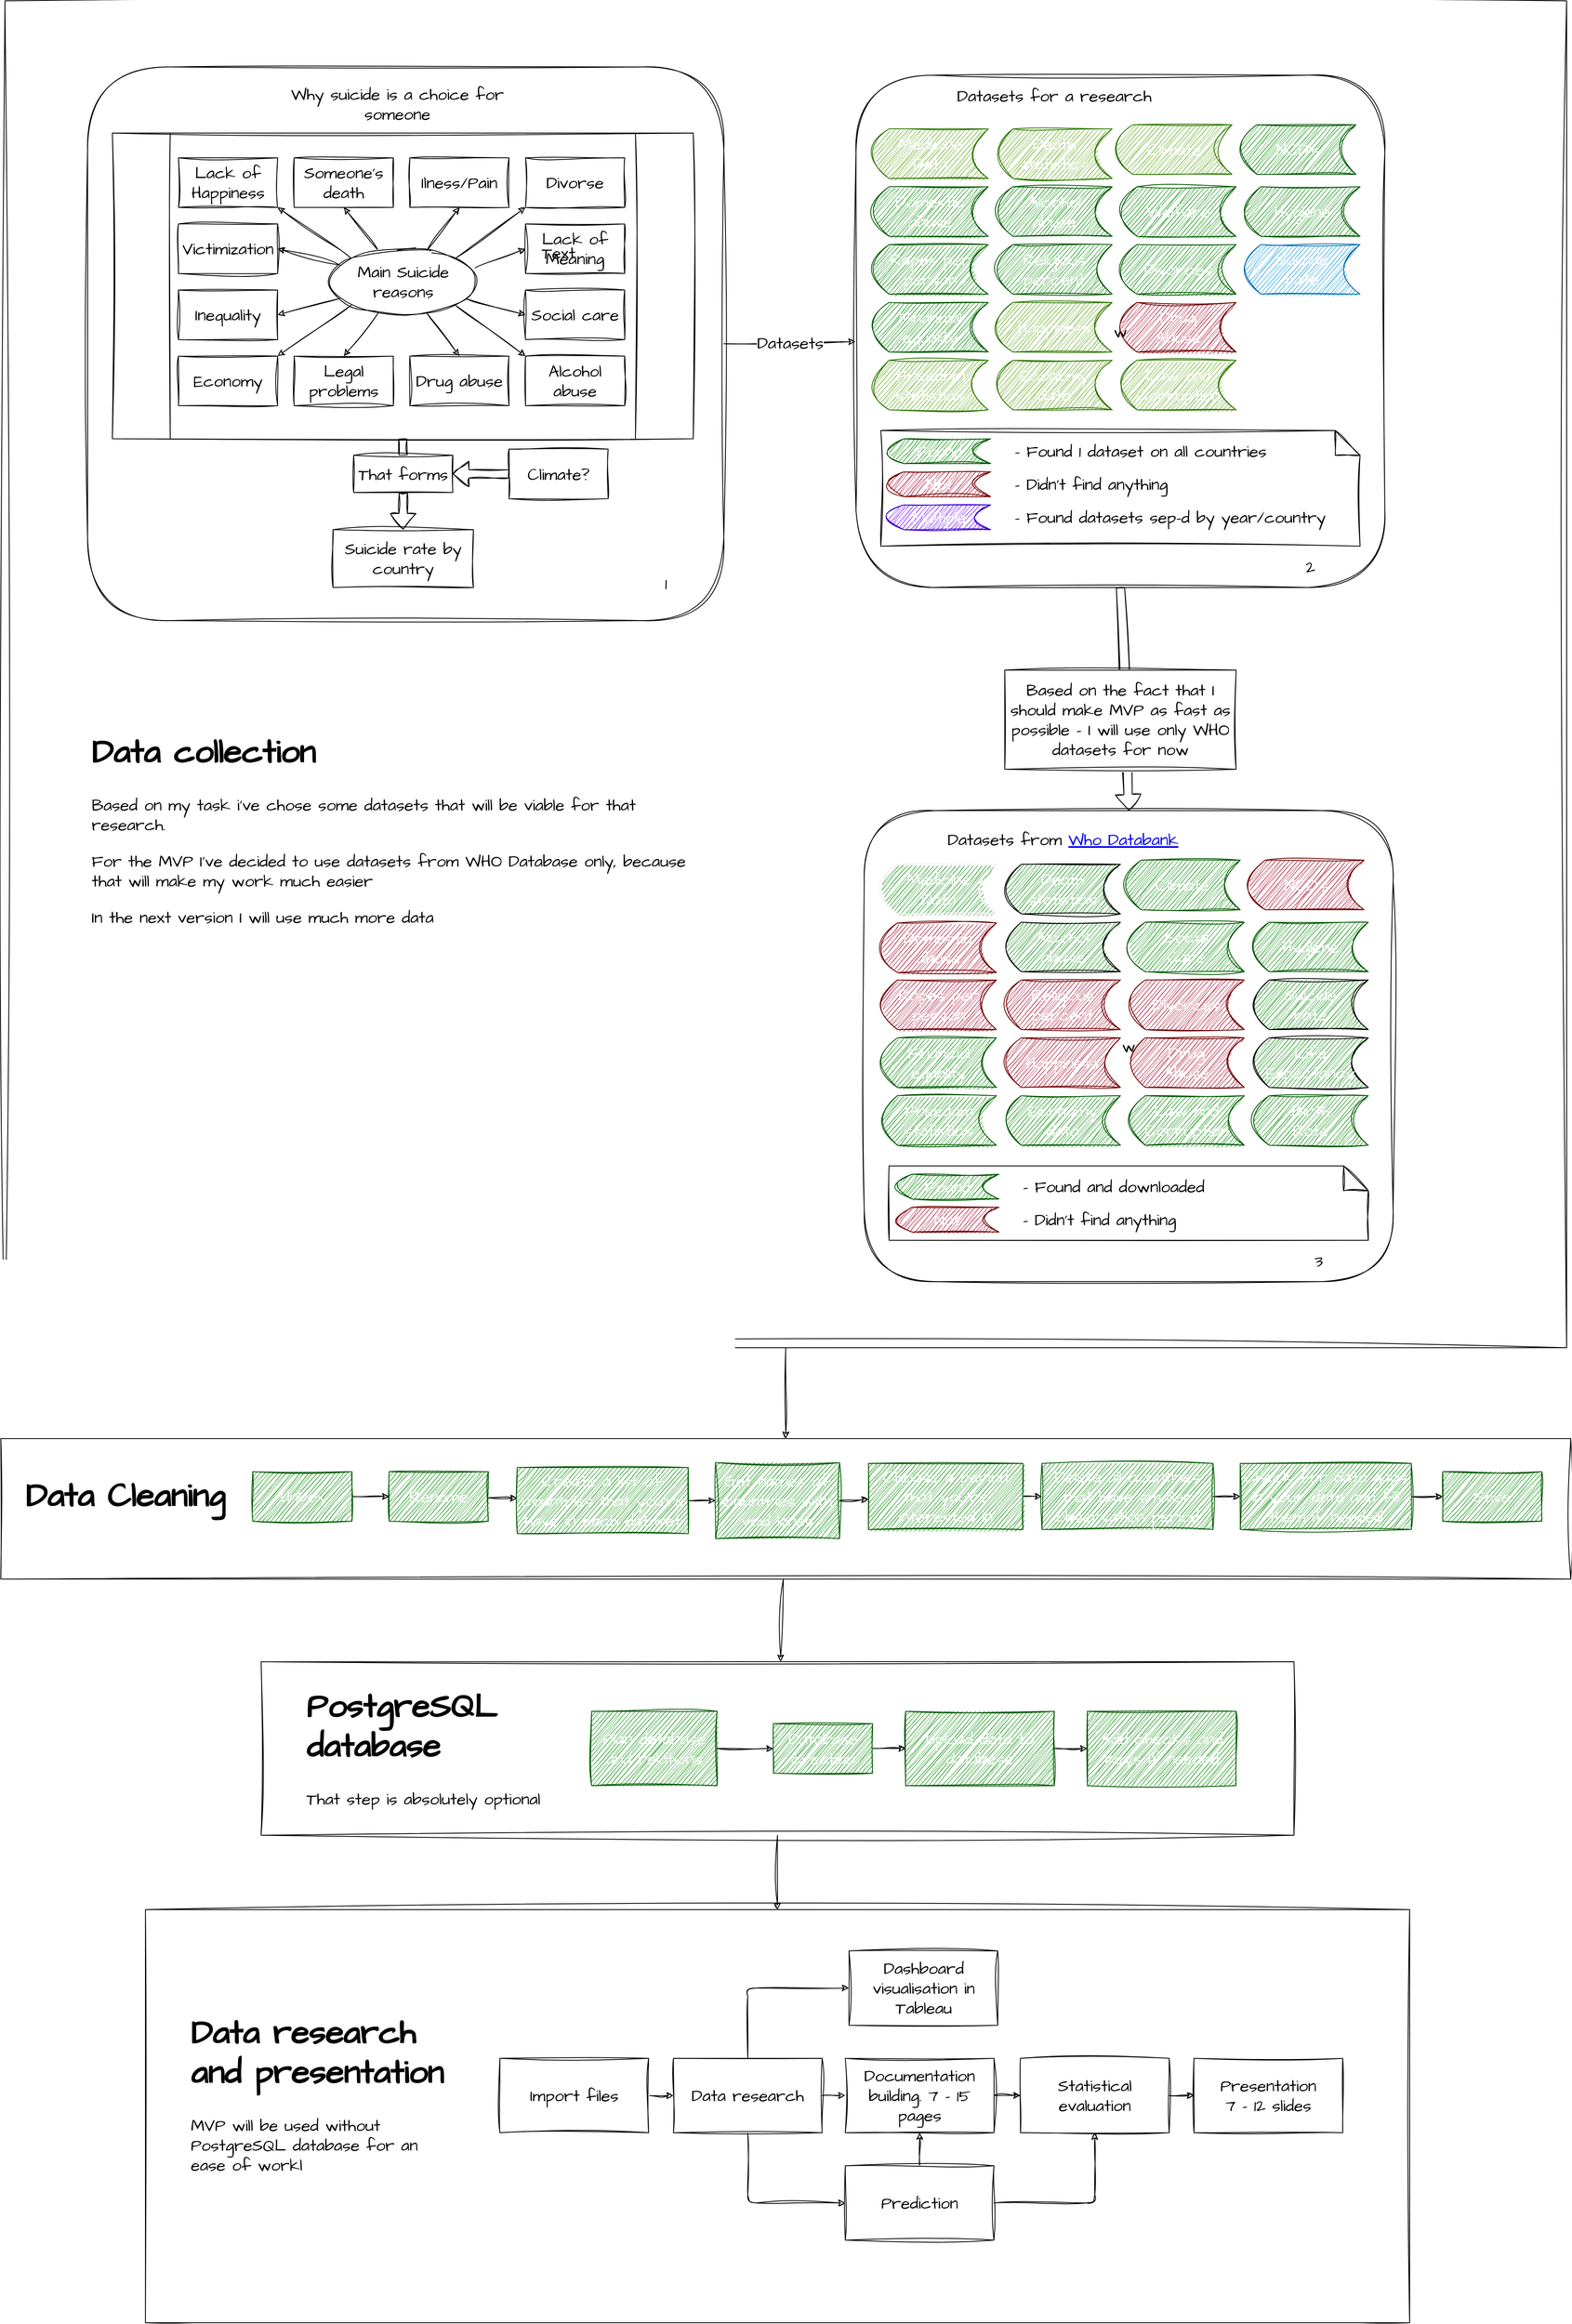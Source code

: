 <mxfile>
    <diagram id="jR3SxZ-yE95y5xh_jRzq" name="Page-1">
        <mxGraphModel dx="2292" dy="2438" grid="1" gridSize="10" guides="1" tooltips="1" connect="1" arrows="1" fold="1" page="1" pageScale="1" pageWidth="583" pageHeight="827" math="0" shadow="0">
            <root>
                <mxCell id="0"/>
                <mxCell id="1" parent="0"/>
                <mxCell id="267" value="" style="edgeStyle=none;sketch=1;hachureGap=4;jiggle=2;curveFitting=1;html=1;fontFamily=Architects Daughter;fontSource=https%3A%2F%2Ffonts.googleapis.com%2Fcss%3Ffamily%3DArchitects%2BDaughter;fontSize=16;" parent="1" source="217" target="260" edge="1">
                    <mxGeometry relative="1" as="geometry"/>
                </mxCell>
                <mxCell id="217" value="" style="whiteSpace=wrap;html=1;fontSize=20;fontFamily=Architects Daughter;fillColor=default;rounded=0;sketch=1;hachureGap=4;jiggle=2;curveFitting=1;fontSource=https%3A%2F%2Ffonts.googleapis.com%2Fcss%3Ffamily%3DArchitects%2BDaughter;movable=1;resizable=1;rotatable=1;deletable=1;editable=1;connectable=1;container=0;" parent="1" vertex="1">
                    <mxGeometry x="-625" y="880" width="1900" height="170" as="geometry"/>
                </mxCell>
                <mxCell id="214" value="" style="rounded=0;whiteSpace=wrap;html=1;sketch=1;hachureGap=4;jiggle=2;curveFitting=1;fontFamily=Architects Daughter;fontSource=https%3A%2F%2Ffonts.googleapis.com%2Fcss%3Ffamily%3DArchitects%2BDaughter;fontSize=20;fillColor=default;movable=1;resizable=1;rotatable=1;deletable=1;editable=1;connectable=1;" parent="1" vertex="1">
                    <mxGeometry x="-620" y="-860" width="1890" height="1630" as="geometry"/>
                </mxCell>
                <mxCell id="218" value="" style="edgeStyle=none;sketch=1;hachureGap=4;jiggle=2;curveFitting=1;html=1;fontFamily=Architects Daughter;fontSource=https%3A%2F%2Ffonts.googleapis.com%2Fcss%3Ffamily%3DArchitects%2BDaughter;fontSize=16;" parent="1" source="214" target="217" edge="1">
                    <mxGeometry relative="1" as="geometry"/>
                </mxCell>
                <mxCell id="138" value="w" style="rounded=1;whiteSpace=wrap;html=1;sketch=1;hachureGap=4;jiggle=2;curveFitting=1;fontFamily=Architects Daughter;fontSource=https%3A%2F%2Ffonts.googleapis.com%2Fcss%3Ffamily%3DArchitects%2BDaughter;fontSize=20;fontColor=none;fillColor=none;" parent="1" vertex="1">
                    <mxGeometry x="420" y="120" width="640" height="570" as="geometry"/>
                </mxCell>
                <mxCell id="160" value="" style="shape=note;whiteSpace=wrap;html=1;backgroundOutline=1;darkOpacity=0.05;sketch=1;hachureGap=4;jiggle=2;curveFitting=1;fontFamily=Architects Daughter;fontSource=https%3A%2F%2Ffonts.googleapis.com%2Fcss%3Ffamily%3DArchitects%2BDaughter;fontSize=20;fillColor=none;" parent="1" vertex="1">
                    <mxGeometry x="450" y="550" width="580" height="90" as="geometry"/>
                </mxCell>
                <mxCell id="89" value="w" style="rounded=1;whiteSpace=wrap;html=1;sketch=1;hachureGap=4;jiggle=2;curveFitting=1;fontFamily=Architects Daughter;fontSource=https%3A%2F%2Ffonts.googleapis.com%2Fcss%3Ffamily%3DArchitects%2BDaughter;fontSize=20;fontColor=none;fillColor=none;" parent="1" vertex="1">
                    <mxGeometry x="410" y="-770" width="640" height="620" as="geometry"/>
                </mxCell>
                <mxCell id="37" value="" style="rounded=1;whiteSpace=wrap;html=1;sketch=1;hachureGap=4;jiggle=2;curveFitting=1;fontFamily=Architects Daughter;fontSource=https%3A%2F%2Ffonts.googleapis.com%2Fcss%3Ffamily%3DArchitects%2BDaughter;fontSize=20;fillColor=none;movable=1;resizable=1;rotatable=1;deletable=1;editable=1;connectable=1;" parent="1" vertex="1">
                    <mxGeometry x="-520" y="-780" width="770" height="670" as="geometry"/>
                </mxCell>
                <mxCell id="42" value="" style="endArrow=classic;html=1;sketch=1;hachureGap=4;jiggle=2;curveFitting=1;fontFamily=Architects Daughter;fontSource=https%3A%2F%2Ffonts.googleapis.com%2Fcss%3Ffamily%3DArchitects%2BDaughter;fontSize=16;exitX=1;exitY=0.5;exitDx=0;exitDy=0;entryX=-0.001;entryY=0.52;entryDx=0;entryDy=0;entryPerimeter=0;" parent="1" source="37" target="89" edge="1">
                    <mxGeometry relative="1" as="geometry">
                        <mxPoint x="320" y="-430.57" as="sourcePoint"/>
                        <mxPoint x="390" y="-440" as="targetPoint"/>
                    </mxGeometry>
                </mxCell>
                <mxCell id="43" value="Datasets" style="edgeLabel;resizable=0;html=1;align=center;verticalAlign=middle;sketch=1;hachureGap=4;jiggle=2;curveFitting=1;fontFamily=Architects Daughter;fontSource=https%3A%2F%2Ffonts.googleapis.com%2Fcss%3Ffamily%3DArchitects%2BDaughter;fontSize=20;fillColor=none;" parent="42" connectable="0" vertex="1">
                    <mxGeometry relative="1" as="geometry"/>
                </mxCell>
                <mxCell id="29" value="" style="shape=process;whiteSpace=wrap;html=1;backgroundOutline=1;sketch=1;hachureGap=4;jiggle=2;curveFitting=1;fontFamily=Architects Daughter;fontSource=https%3A%2F%2Ffonts.googleapis.com%2Fcss%3Ffamily%3DArchitects%2BDaughter;fontSize=20;fillColor=none;movable=1;resizable=1;rotatable=1;deletable=1;editable=1;connectable=1;" parent="1" vertex="1">
                    <mxGeometry x="-490" y="-700" width="703" height="370" as="geometry"/>
                </mxCell>
                <mxCell id="2" value="Suicide rate by country" style="rounded=0;whiteSpace=wrap;html=1;sketch=1;hachureGap=4;jiggle=2;curveFitting=1;fontFamily=Architects Daughter;fontSource=https%3A%2F%2Ffonts.googleapis.com%2Fcss%3Ffamily%3DArchitects%2BDaughter;fontSize=20;movable=1;resizable=1;rotatable=1;deletable=1;editable=1;connectable=1;" parent="1" vertex="1">
                    <mxGeometry x="-223" y="-220" width="170" height="70" as="geometry"/>
                </mxCell>
                <mxCell id="3" value="Lack of Happiness" style="rounded=0;whiteSpace=wrap;html=1;sketch=1;hachureGap=4;jiggle=2;curveFitting=1;fontFamily=Architects Daughter;fontSource=https%3A%2F%2Ffonts.googleapis.com%2Fcss%3Ffamily%3DArchitects%2BDaughter;fontSize=20;movable=1;resizable=1;rotatable=1;deletable=1;editable=1;connectable=1;" parent="1" vertex="1">
                    <mxGeometry x="-410" y="-670" width="120" height="60" as="geometry"/>
                </mxCell>
                <mxCell id="4" value="Someone's death" style="whiteSpace=wrap;html=1;sketch=1;hachureGap=4;jiggle=2;curveFitting=1;fontFamily=Architects Daughter;fontSource=https%3A%2F%2Ffonts.googleapis.com%2Fcss%3Ffamily%3DArchitects%2BDaughter;fontSize=20;movable=1;resizable=1;rotatable=1;deletable=1;editable=1;connectable=1;" parent="1" vertex="1">
                    <mxGeometry x="-270" y="-670" width="120" height="60" as="geometry"/>
                </mxCell>
                <mxCell id="5" value="Ilness/Pain" style="whiteSpace=wrap;html=1;sketch=1;hachureGap=4;jiggle=2;curveFitting=1;fontFamily=Architects Daughter;fontSource=https%3A%2F%2Ffonts.googleapis.com%2Fcss%3Ffamily%3DArchitects%2BDaughter;fontSize=20;movable=1;resizable=1;rotatable=1;deletable=1;editable=1;connectable=1;" parent="1" vertex="1">
                    <mxGeometry x="-130" y="-670" width="120" height="60" as="geometry"/>
                </mxCell>
                <mxCell id="6" value="Divorse" style="whiteSpace=wrap;html=1;sketch=1;hachureGap=4;jiggle=2;curveFitting=1;fontFamily=Architects Daughter;fontSource=https%3A%2F%2Ffonts.googleapis.com%2Fcss%3Ffamily%3DArchitects%2BDaughter;fontSize=20;movable=1;resizable=1;rotatable=1;deletable=1;editable=1;connectable=1;" parent="1" vertex="1">
                    <mxGeometry x="10" y="-670" width="120" height="60" as="geometry"/>
                </mxCell>
                <mxCell id="17" style="edgeStyle=none;sketch=1;hachureGap=4;jiggle=2;curveFitting=1;html=1;entryX=0.5;entryY=1;entryDx=0;entryDy=0;fontFamily=Architects Daughter;fontSource=https%3A%2F%2Ffonts.googleapis.com%2Fcss%3Ffamily%3DArchitects%2BDaughter;fontSize=16;movable=1;resizable=1;rotatable=1;deletable=1;editable=1;connectable=1;" parent="1" source="8" target="4" edge="1">
                    <mxGeometry relative="1" as="geometry"/>
                </mxCell>
                <mxCell id="18" style="edgeStyle=none;sketch=1;hachureGap=4;jiggle=2;curveFitting=1;html=1;entryX=0.5;entryY=1;entryDx=0;entryDy=0;fontFamily=Architects Daughter;fontSource=https%3A%2F%2Ffonts.googleapis.com%2Fcss%3Ffamily%3DArchitects%2BDaughter;fontSize=16;movable=1;resizable=1;rotatable=1;deletable=1;editable=1;connectable=1;" parent="1" source="8" target="5" edge="1">
                    <mxGeometry relative="1" as="geometry"/>
                </mxCell>
                <mxCell id="19" style="edgeStyle=none;sketch=1;hachureGap=4;jiggle=2;curveFitting=1;html=1;exitX=1;exitY=0;exitDx=0;exitDy=0;entryX=0;entryY=1;entryDx=0;entryDy=0;fontFamily=Architects Daughter;fontSource=https%3A%2F%2Ffonts.googleapis.com%2Fcss%3Ffamily%3DArchitects%2BDaughter;fontSize=16;movable=1;resizable=1;rotatable=1;deletable=1;editable=1;connectable=1;" parent="1" source="8" target="6" edge="1">
                    <mxGeometry relative="1" as="geometry"/>
                </mxCell>
                <mxCell id="28" style="edgeStyle=none;sketch=1;hachureGap=4;jiggle=2;curveFitting=1;html=1;exitX=0;exitY=0;exitDx=0;exitDy=0;entryX=1;entryY=1;entryDx=0;entryDy=0;fontFamily=Architects Daughter;fontSource=https%3A%2F%2Ffonts.googleapis.com%2Fcss%3Ffamily%3DArchitects%2BDaughter;fontSize=16;movable=1;resizable=1;rotatable=1;deletable=1;editable=1;connectable=1;" parent="1" source="8" target="3" edge="1">
                    <mxGeometry relative="1" as="geometry"/>
                </mxCell>
                <mxCell id="8" value="Main Suicide reasons" style="ellipse;whiteSpace=wrap;html=1;sketch=1;hachureGap=4;jiggle=2;curveFitting=1;fontFamily=Architects Daughter;fontSource=https%3A%2F%2Ffonts.googleapis.com%2Fcss%3Ffamily%3DArchitects%2BDaughter;fontSize=20;movable=1;resizable=1;rotatable=1;deletable=1;editable=1;connectable=1;" parent="1" vertex="1">
                    <mxGeometry x="-227" y="-560" width="178" height="80" as="geometry"/>
                </mxCell>
                <mxCell id="9" value="Victimization" style="rounded=0;whiteSpace=wrap;html=1;sketch=1;hachureGap=4;jiggle=2;curveFitting=1;fontFamily=Architects Daughter;fontSource=https%3A%2F%2Ffonts.googleapis.com%2Fcss%3Ffamily%3DArchitects%2BDaughter;fontSize=20;movable=1;resizable=1;rotatable=1;deletable=1;editable=1;connectable=1;" parent="1" vertex="1">
                    <mxGeometry x="-410" y="-590" width="120" height="60" as="geometry"/>
                </mxCell>
                <mxCell id="27" style="edgeStyle=none;sketch=1;hachureGap=4;jiggle=2;curveFitting=1;html=1;entryX=1;entryY=0.5;entryDx=0;entryDy=0;fontFamily=Architects Daughter;fontSource=https%3A%2F%2Ffonts.googleapis.com%2Fcss%3Ffamily%3DArchitects%2BDaughter;fontSize=16;movable=1;resizable=1;rotatable=1;deletable=1;editable=1;connectable=1;" parent="1" source="8" target="9" edge="1">
                    <mxGeometry relative="1" as="geometry"/>
                </mxCell>
                <mxCell id="10" value="Inequality" style="whiteSpace=wrap;html=1;sketch=1;hachureGap=4;jiggle=2;curveFitting=1;fontFamily=Architects Daughter;fontSource=https%3A%2F%2Ffonts.googleapis.com%2Fcss%3Ffamily%3DArchitects%2BDaughter;fontSize=20;movable=1;resizable=1;rotatable=1;deletable=1;editable=1;connectable=1;" parent="1" vertex="1">
                    <mxGeometry x="-410" y="-510" width="120" height="60" as="geometry"/>
                </mxCell>
                <mxCell id="26" style="edgeStyle=none;sketch=1;hachureGap=4;jiggle=2;curveFitting=1;html=1;entryX=1;entryY=0.5;entryDx=0;entryDy=0;fontFamily=Architects Daughter;fontSource=https%3A%2F%2Ffonts.googleapis.com%2Fcss%3Ffamily%3DArchitects%2BDaughter;fontSize=16;movable=1;resizable=1;rotatable=1;deletable=1;editable=1;connectable=1;" parent="1" source="8" target="10" edge="1">
                    <mxGeometry relative="1" as="geometry"/>
                </mxCell>
                <mxCell id="11" value="Economy" style="whiteSpace=wrap;html=1;sketch=1;hachureGap=4;jiggle=2;curveFitting=1;fontFamily=Architects Daughter;fontSource=https%3A%2F%2Ffonts.googleapis.com%2Fcss%3Ffamily%3DArchitects%2BDaughter;fontSize=20;movable=1;resizable=1;rotatable=1;deletable=1;editable=1;connectable=1;" parent="1" vertex="1">
                    <mxGeometry x="-410" y="-430" width="120" height="60" as="geometry"/>
                </mxCell>
                <mxCell id="25" style="edgeStyle=none;sketch=1;hachureGap=4;jiggle=2;curveFitting=1;html=1;exitX=0;exitY=1;exitDx=0;exitDy=0;entryX=1;entryY=0;entryDx=0;entryDy=0;fontFamily=Architects Daughter;fontSource=https%3A%2F%2Ffonts.googleapis.com%2Fcss%3Ffamily%3DArchitects%2BDaughter;fontSize=16;movable=1;resizable=1;rotatable=1;deletable=1;editable=1;connectable=1;" parent="1" source="8" target="11" edge="1">
                    <mxGeometry relative="1" as="geometry"/>
                </mxCell>
                <mxCell id="12" value="Legal problems" style="whiteSpace=wrap;html=1;sketch=1;hachureGap=4;jiggle=2;curveFitting=1;fontFamily=Architects Daughter;fontSource=https%3A%2F%2Ffonts.googleapis.com%2Fcss%3Ffamily%3DArchitects%2BDaughter;fontSize=20;movable=1;resizable=1;rotatable=1;deletable=1;editable=1;connectable=1;" parent="1" vertex="1">
                    <mxGeometry x="-270" y="-430" width="120" height="60" as="geometry"/>
                </mxCell>
                <mxCell id="24" style="edgeStyle=none;sketch=1;hachureGap=4;jiggle=2;curveFitting=1;html=1;entryX=0.5;entryY=0;entryDx=0;entryDy=0;fontFamily=Architects Daughter;fontSource=https%3A%2F%2Ffonts.googleapis.com%2Fcss%3Ffamily%3DArchitects%2BDaughter;fontSize=16;movable=1;resizable=1;rotatable=1;deletable=1;editable=1;connectable=1;" parent="1" source="8" target="12" edge="1">
                    <mxGeometry relative="1" as="geometry"/>
                </mxCell>
                <mxCell id="13" value="Drug abuse" style="whiteSpace=wrap;html=1;sketch=1;hachureGap=4;jiggle=2;curveFitting=1;fontFamily=Architects Daughter;fontSource=https%3A%2F%2Ffonts.googleapis.com%2Fcss%3Ffamily%3DArchitects%2BDaughter;fontSize=20;movable=1;resizable=1;rotatable=1;deletable=1;editable=1;connectable=1;" parent="1" vertex="1">
                    <mxGeometry x="-130" y="-430" width="120" height="60" as="geometry"/>
                </mxCell>
                <mxCell id="23" style="edgeStyle=none;sketch=1;hachureGap=4;jiggle=2;curveFitting=1;html=1;entryX=0.5;entryY=0;entryDx=0;entryDy=0;fontFamily=Architects Daughter;fontSource=https%3A%2F%2Ffonts.googleapis.com%2Fcss%3Ffamily%3DArchitects%2BDaughter;fontSize=16;movable=1;resizable=1;rotatable=1;deletable=1;editable=1;connectable=1;" parent="1" source="8" target="13" edge="1">
                    <mxGeometry relative="1" as="geometry"/>
                </mxCell>
                <mxCell id="14" value="Alcohol abuse" style="whiteSpace=wrap;html=1;sketch=1;hachureGap=4;jiggle=2;curveFitting=1;fontFamily=Architects Daughter;fontSource=https%3A%2F%2Ffonts.googleapis.com%2Fcss%3Ffamily%3DArchitects%2BDaughter;fontSize=20;movable=1;resizable=1;rotatable=1;deletable=1;editable=1;connectable=1;" parent="1" vertex="1">
                    <mxGeometry x="10" y="-430" width="120" height="60" as="geometry"/>
                </mxCell>
                <mxCell id="22" style="edgeStyle=none;sketch=1;hachureGap=4;jiggle=2;curveFitting=1;html=1;exitX=1;exitY=1;exitDx=0;exitDy=0;entryX=0;entryY=0;entryDx=0;entryDy=0;fontFamily=Architects Daughter;fontSource=https%3A%2F%2Ffonts.googleapis.com%2Fcss%3Ffamily%3DArchitects%2BDaughter;fontSize=16;movable=1;resizable=1;rotatable=1;deletable=1;editable=1;connectable=1;" parent="1" source="8" target="14" edge="1">
                    <mxGeometry relative="1" as="geometry"/>
                </mxCell>
                <mxCell id="15" value="Social care" style="whiteSpace=wrap;html=1;sketch=1;hachureGap=4;jiggle=2;curveFitting=1;fontFamily=Architects Daughter;fontSource=https%3A%2F%2Ffonts.googleapis.com%2Fcss%3Ffamily%3DArchitects%2BDaughter;fontSize=20;movable=1;resizable=1;rotatable=1;deletable=1;editable=1;connectable=1;" parent="1" vertex="1">
                    <mxGeometry x="10" y="-510" width="120" height="60" as="geometry"/>
                </mxCell>
                <mxCell id="21" style="edgeStyle=none;sketch=1;hachureGap=4;jiggle=2;curveFitting=1;html=1;entryX=0;entryY=0.5;entryDx=0;entryDy=0;fontFamily=Architects Daughter;fontSource=https%3A%2F%2Ffonts.googleapis.com%2Fcss%3Ffamily%3DArchitects%2BDaughter;fontSize=16;movable=1;resizable=1;rotatable=1;deletable=1;editable=1;connectable=1;" parent="1" source="8" target="15" edge="1">
                    <mxGeometry relative="1" as="geometry"/>
                </mxCell>
                <mxCell id="16" value="Lack of Meaning" style="whiteSpace=wrap;html=1;sketch=1;hachureGap=4;jiggle=2;curveFitting=1;fontFamily=Architects Daughter;fontSource=https%3A%2F%2Ffonts.googleapis.com%2Fcss%3Ffamily%3DArchitects%2BDaughter;fontSize=20;movable=1;resizable=1;rotatable=1;deletable=1;editable=1;connectable=1;" parent="1" vertex="1">
                    <mxGeometry x="10" y="-590" width="120" height="60" as="geometry"/>
                </mxCell>
                <mxCell id="20" style="edgeStyle=none;sketch=1;hachureGap=4;jiggle=2;curveFitting=1;html=1;exitX=0.989;exitY=0.288;exitDx=0;exitDy=0;entryX=0;entryY=0.5;entryDx=0;entryDy=0;fontFamily=Architects Daughter;fontSource=https%3A%2F%2Ffonts.googleapis.com%2Fcss%3Ffamily%3DArchitects%2BDaughter;fontSize=16;exitPerimeter=0;movable=1;resizable=1;rotatable=1;deletable=1;editable=1;connectable=1;" parent="1" source="8" target="16" edge="1">
                    <mxGeometry relative="1" as="geometry"/>
                </mxCell>
                <mxCell id="30" value="Why suicide is a choice for someone" style="text;html=1;strokeColor=none;fillColor=none;align=center;verticalAlign=middle;whiteSpace=wrap;rounded=0;sketch=1;hachureGap=4;jiggle=2;curveFitting=1;fontFamily=Architects Daughter;fontSource=https%3A%2F%2Ffonts.googleapis.com%2Fcss%3Ffamily%3DArchitects%2BDaughter;fontSize=20;movable=1;resizable=1;rotatable=1;deletable=1;editable=1;connectable=1;" parent="1" vertex="1">
                    <mxGeometry x="-300" y="-750" width="310" height="30" as="geometry"/>
                </mxCell>
                <mxCell id="31" value="" style="shape=flexArrow;endArrow=classic;html=1;sketch=1;hachureGap=4;jiggle=2;curveFitting=1;fontFamily=Architects Daughter;fontSource=https%3A%2F%2Ffonts.googleapis.com%2Fcss%3Ffamily%3DArchitects%2BDaughter;fontSize=16;exitX=0.5;exitY=1;exitDx=0;exitDy=0;entryX=0.5;entryY=0;entryDx=0;entryDy=0;startArrow=none;movable=1;resizable=1;rotatable=1;deletable=1;editable=1;connectable=1;" parent="1" source="34" target="2" edge="1">
                    <mxGeometry width="50" height="50" relative="1" as="geometry">
                        <mxPoint x="-160" y="-200" as="sourcePoint"/>
                        <mxPoint x="-130" y="-100" as="targetPoint"/>
                    </mxGeometry>
                </mxCell>
                <mxCell id="35" value="" style="shape=flexArrow;endArrow=none;html=1;sketch=1;hachureGap=4;jiggle=2;curveFitting=1;fontFamily=Architects Daughter;fontSource=https%3A%2F%2Ffonts.googleapis.com%2Fcss%3Ffamily%3DArchitects%2BDaughter;fontSize=16;exitX=0.5;exitY=1;exitDx=0;exitDy=0;entryX=0.5;entryY=0;entryDx=0;entryDy=0;movable=1;resizable=1;rotatable=1;deletable=1;editable=1;connectable=1;" parent="1" source="29" target="34" edge="1">
                    <mxGeometry width="50" height="50" relative="1" as="geometry">
                        <mxPoint x="-138.5" y="-330" as="sourcePoint"/>
                        <mxPoint x="-138" y="-230" as="targetPoint"/>
                    </mxGeometry>
                </mxCell>
                <mxCell id="34" value="That forms" style="rounded=0;whiteSpace=wrap;html=1;sketch=1;hachureGap=4;jiggle=2;curveFitting=1;fontFamily=Architects Daughter;fontSource=https%3A%2F%2Ffonts.googleapis.com%2Fcss%3Ffamily%3DArchitects%2BDaughter;fontSize=20;fillColor=default;movable=1;resizable=1;rotatable=1;deletable=1;editable=1;connectable=1;" parent="1" vertex="1">
                    <mxGeometry x="-198" y="-310" width="120" height="45" as="geometry"/>
                </mxCell>
                <mxCell id="38" value="1" style="text;html=1;strokeColor=none;fillColor=none;align=center;verticalAlign=middle;whiteSpace=wrap;rounded=0;sketch=1;hachureGap=4;jiggle=2;curveFitting=1;fontFamily=Architects Daughter;fontSource=https%3A%2F%2Ffonts.googleapis.com%2Fcss%3Ffamily%3DArchitects%2BDaughter;fontSize=20;movable=1;resizable=1;rotatable=1;deletable=1;editable=1;connectable=1;" parent="1" vertex="1">
                    <mxGeometry x="150" y="-170" width="60" height="30" as="geometry"/>
                </mxCell>
                <UserObject label="Alcohol &lt;br&gt;abuse" link="https://www.who.int/data/gho/data/indicators/indicator-details/GHO/total-(recorded-unrecorded)-alcohol-per-capita-(15-)-consumption" id="66">
                    <mxCell style="shape=dataStorage;whiteSpace=wrap;html=1;fixedSize=1;sketch=1;hachureGap=4;jiggle=2;curveFitting=1;fontFamily=Architects Daughter;fontSource=https%3A%2F%2Ffonts.googleapis.com%2Fcss%3Ffamily%3DArchitects%2BDaughter;fontSize=20;fillColor=#008a00;fontColor=#ffffff;strokeColor=#005700;" parent="1" vertex="1">
                        <mxGeometry x="580" y="-635" width="140" height="60" as="geometry"/>
                    </mxCell>
                </UserObject>
                <UserObject label="Happiness" link="https://www.kaggle.com/datasets/mathurinache/world-happiness-reporthttps://www.kaggle.com/datasets/mathurinache/world-happiness-report" id="67">
                    <mxCell style="shape=dataStorage;whiteSpace=wrap;html=1;fixedSize=1;sketch=1;hachureGap=4;jiggle=2;curveFitting=1;fontFamily=Architects Daughter;fontSource=https%3A%2F%2Ffonts.googleapis.com%2Fcss%3Ffamily%3DArchitects%2BDaughter;fontSize=20;fillColor=#60a917;fontColor=#ffffff;strokeColor=#2D7600;" parent="1" vertex="1">
                        <mxGeometry x="580" y="-495" width="140" height="60" as="geometry"/>
                    </mxCell>
                </UserObject>
                <UserObject label="Religious percent" link="https://data.world/cow/world-religion-data" id="68">
                    <mxCell style="shape=dataStorage;whiteSpace=wrap;html=1;fixedSize=1;sketch=1;hachureGap=4;jiggle=2;curveFitting=1;fontFamily=Architects Daughter;fontSource=https%3A%2F%2Ffonts.googleapis.com%2Fcss%3Ffamily%3DArchitects%2BDaughter;fontSize=20;fillColor=#008a00;fontColor=#ffffff;strokeColor=#005700;" parent="1" vertex="1">
                        <mxGeometry x="580" y="-565" width="140" height="60" as="geometry"/>
                    </mxCell>
                </UserObject>
                <mxCell id="69" value="Text" style="text;html=1;strokeColor=none;fillColor=none;align=center;verticalAlign=middle;whiteSpace=wrap;rounded=0;sketch=1;hachureGap=4;jiggle=2;curveFitting=1;fontFamily=Architects Daughter;fontSource=https%3A%2F%2Ffonts.googleapis.com%2Fcss%3Ffamily%3DArchitects%2BDaughter;fontSize=20;fontColor=none;" parent="1" vertex="1">
                    <mxGeometry x="20" y="-570" width="60" height="30" as="geometry"/>
                </mxCell>
                <mxCell id="71" value="Climate?" style="rounded=0;whiteSpace=wrap;html=1;sketch=1;hachureGap=4;jiggle=2;curveFitting=1;fontFamily=Architects Daughter;fontSource=https%3A%2F%2Ffonts.googleapis.com%2Fcss%3Ffamily%3DArchitects%2BDaughter;fontSize=20;" parent="1" vertex="1">
                    <mxGeometry x="-10" y="-317.5" width="120" height="60" as="geometry"/>
                </mxCell>
                <mxCell id="73" value="" style="shape=flexArrow;endArrow=classic;html=1;sketch=1;hachureGap=4;jiggle=2;curveFitting=1;fontFamily=Architects Daughter;fontSource=https%3A%2F%2Ffonts.googleapis.com%2Fcss%3Ffamily%3DArchitects%2BDaughter;fontSize=16;fontColor=none;entryX=1;entryY=0.5;entryDx=0;entryDy=0;exitX=0;exitY=0.5;exitDx=0;exitDy=0;" parent="1" source="71" target="34" edge="1">
                    <mxGeometry width="50" height="50" relative="1" as="geometry">
                        <mxPoint x="-50" y="-260" as="sourcePoint"/>
                        <mxPoint y="-310" as="targetPoint"/>
                    </mxGeometry>
                </mxCell>
                <UserObject label="Death statistics" link="https://www.kaggle.com/datasets/madhurpant/world-deaths-and-causes-1990-2019/code?resource=download" id="74">
                    <mxCell style="shape=dataStorage;whiteSpace=wrap;html=1;fixedSize=1;sketch=1;hachureGap=4;jiggle=2;curveFitting=1;fontFamily=Architects Daughter;fontSource=https%3A%2F%2Ffonts.googleapis.com%2Fcss%3Ffamily%3DArchitects%2BDaughter;fontSize=20;fillColor=#60a917;fontColor=#ffffff;strokeColor=#2D7600;" parent="1" vertex="1">
                        <mxGeometry x="580" y="-705" width="140" height="60" as="geometry"/>
                    </mxCell>
                </UserObject>
                <UserObject label="Medicine&lt;br&gt;Data" link="https://apps.who.int/nha/database/Select/Indicators/en" id="76">
                    <mxCell style="shape=dataStorage;whiteSpace=wrap;html=1;fixedSize=1;sketch=1;hachureGap=4;jiggle=2;curveFitting=1;fontFamily=Architects Daughter;fontSource=https%3A%2F%2Ffonts.googleapis.com%2Fcss%3Ffamily%3DArchitects%2BDaughter;fontSize=20;fillColor=#60a917;fontColor=#ffffff;strokeColor=#2D7600;" parent="1" vertex="1">
                        <mxGeometry x="430" y="-705" width="140" height="60" as="geometry"/>
                    </mxCell>
                </UserObject>
                <UserObject label="Domestic abuse" link="https://www.kaggle.com/datasets/andrewmvd/violence-against-women-and-girls" id="77">
                    <mxCell style="shape=dataStorage;whiteSpace=wrap;html=1;fixedSize=1;sketch=1;hachureGap=4;jiggle=2;curveFitting=1;fontFamily=Architects Daughter;fontSource=https%3A%2F%2Ffonts.googleapis.com%2Fcss%3Ffamily%3DArchitects%2BDaughter;fontSize=20;fillColor=#008a00;fontColor=#ffffff;strokeColor=#005700;" parent="1" vertex="1">
                        <mxGeometry x="430" y="-635" width="140" height="60" as="geometry"/>
                    </mxCell>
                </UserObject>
                <UserObject label="Rapes per person" link="https://w3.unece.org/PXWeb2015/pxweb/en/STAT/STAT__30-GE__07-CV/001_en_GECVVictims_r.px/?rxid=57b6d944-8732-4639-96c9-9584d511039c" id="78">
                    <mxCell style="shape=dataStorage;whiteSpace=wrap;html=1;fixedSize=1;sketch=1;hachureGap=4;jiggle=2;curveFitting=1;fontFamily=Architects Daughter;fontSource=https%3A%2F%2Ffonts.googleapis.com%2Fcss%3Ffamily%3DArchitects%2BDaughter;fontSize=20;fillColor=#008a00;fontColor=#ffffff;strokeColor=#005700;" parent="1" vertex="1">
                        <mxGeometry x="430" y="-565" width="140" height="60" as="geometry"/>
                    </mxCell>
                </UserObject>
                <UserObject label="Financial equality" link="%3CmxGraphModel%3E%3Croot%3E%3CmxCell%20id%3D%220%22%2F%3E%3CmxCell%20id%3D%221%22%20parent%3D%220%22%2F%3E%3CUserObject%20label%3D%22Suicide%26lt%3Bbr%26gt%3Brate%22%20id%3D%222%22%3E%3CmxCell%20style%3D%22shape%3DdataStorage%3BwhiteSpace%3Dwrap%3Bhtml%3D1%3BfixedSize%3D1%3Bsketch%3D1%3BhachureGap%3D4%3Bjiggle%3D2%3BcurveFitting%3D1%3BfontFamily%3DArchitects%20Daughter%3BfontSource%3Dhttps%253A%252F%252Ffonts.googleapis.com%252Fcss%253Ffamily%253DArchitects%252BDaughter%3BfontSize%3D20%3B%22%20vertex%3D%221%22%20parent%3D%221%22%3E%3CmxGeometry%20x%3D%22880%22%20y%3D%22-565%22%20width%3D%22140%22%20height%3D%2260%22%20as%3D%22geometry%22%2F%3E%3C%2FmxCell%3E%3C%2FUserObject%3E%3C%2Froot%3E%3C%2FmxGraphModel%3E" id="79">
                    <mxCell style="shape=dataStorage;whiteSpace=wrap;html=1;fixedSize=1;sketch=1;hachureGap=4;jiggle=2;curveFitting=1;fontFamily=Architects Daughter;fontSource=https%3A%2F%2Ffonts.googleapis.com%2Fcss%3Ffamily%3DArchitects%2BDaughter;fontSize=20;fillColor=#008a00;fontColor=#ffffff;strokeColor=#005700;" parent="1" vertex="1">
                        <mxGeometry x="430" y="-495" width="140" height="60" as="geometry"/>
                    </mxCell>
                </UserObject>
                <UserObject label="Freedom statistics" link="https://www.kaggle.com/datasets/alexandrlasianok/aggregate-freedom-scores" id="80">
                    <mxCell style="shape=dataStorage;whiteSpace=wrap;html=1;fixedSize=1;sketch=1;hachureGap=4;jiggle=2;curveFitting=1;fontFamily=Architects Daughter;fontSource=https%3A%2F%2Ffonts.googleapis.com%2Fcss%3Ffamily%3DArchitects%2BDaughter;fontSize=20;fillColor=#60a917;fontColor=#ffffff;strokeColor=#2D7600;" parent="1" vertex="1">
                        <mxGeometry x="430" y="-425" width="140" height="60" as="geometry"/>
                    </mxCell>
                </UserObject>
                <UserObject label="Economy&lt;br&gt;data" link="https://w3.unece.org/PXWeb2015/pxweb/en/STAT/STAT__20-ME__2-MENA/01_en_MECCGDPExpPerCapY_r.px/?rxid=fc56ee7c-ec27-4460-943e-fbfa008e32ad" id="81">
                    <mxCell style="shape=dataStorage;whiteSpace=wrap;html=1;fixedSize=1;sketch=1;hachureGap=4;jiggle=2;curveFitting=1;fontFamily=Architects Daughter;fontSource=https%3A%2F%2Ffonts.googleapis.com%2Fcss%3Ffamily%3DArchitects%2BDaughter;fontSize=20;fillColor=#60a917;fontColor=#ffffff;strokeColor=#2D7600;" parent="1" vertex="1">
                        <mxGeometry x="580" y="-425" width="140" height="60" as="geometry"/>
                    </mxCell>
                </UserObject>
                <UserObject label="Law and Corruption" link="https://www.kaggle.com/datasets/transparencyint/corruption-indexhttps://www.kaggle.com/datasets/transparencyint/corruption-index" id="82">
                    <mxCell style="shape=dataStorage;whiteSpace=wrap;html=1;fixedSize=1;sketch=1;hachureGap=4;jiggle=2;curveFitting=1;fontFamily=Architects Daughter;fontSource=https%3A%2F%2Ffonts.googleapis.com%2Fcss%3Ffamily%3DArchitects%2BDaughter;fontSize=20;fillColor=#60a917;fontColor=#ffffff;strokeColor=#2D7600;" parent="1" vertex="1">
                        <mxGeometry x="730" y="-425" width="140" height="60" as="geometry"/>
                    </mxCell>
                </UserObject>
                <UserObject label="Drug&lt;br&gt;Abuse" link="https://www.statista.com/statistics/274690/population-prevalence-of-illegal-drugs-worldwide-since-1990/" id="84">
                    <mxCell style="shape=dataStorage;whiteSpace=wrap;html=1;fixedSize=1;sketch=1;hachureGap=4;jiggle=2;curveFitting=1;fontFamily=Architects Daughter;fontSource=https%3A%2F%2Ffonts.googleapis.com%2Fcss%3Ffamily%3DArchitects%2BDaughter;fontSize=20;fillColor=#a20025;fontColor=#ffffff;strokeColor=#6F0000;" parent="1" vertex="1">
                        <mxGeometry x="730" y="-495" width="140" height="60" as="geometry"/>
                    </mxCell>
                </UserObject>
                <UserObject label="Divorces" link="https://www.oecd.org/els/family/database.htm" id="85">
                    <mxCell style="shape=dataStorage;whiteSpace=wrap;html=1;fixedSize=1;sketch=1;hachureGap=4;jiggle=2;curveFitting=1;fontFamily=Architects Daughter;fontSource=https%3A%2F%2Ffonts.googleapis.com%2Fcss%3Ffamily%3DArchitects%2BDaughter;fontSize=20;fillColor=#008a00;fontColor=#ffffff;strokeColor=#005700;" parent="1" vertex="1">
                        <mxGeometry x="730" y="-565" width="140" height="60" as="geometry"/>
                    </mxCell>
                </UserObject>
                <UserObject label="Welfare" link="https://figshare.com/articles/dataset/Global_Welfare_Dataset_GLOW_/13220807" id="87">
                    <mxCell style="shape=dataStorage;whiteSpace=wrap;html=1;fixedSize=1;sketch=1;hachureGap=4;jiggle=2;curveFitting=1;fontFamily=Architects Daughter;fontSource=https%3A%2F%2Ffonts.googleapis.com%2Fcss%3Ffamily%3DArchitects%2BDaughter;fontSize=20;fillColor=#008a00;fontColor=#ffffff;strokeColor=#005700;" parent="1" vertex="1">
                        <mxGeometry x="730" y="-635" width="140" height="60" as="geometry"/>
                    </mxCell>
                </UserObject>
                <UserObject label="Suicide&lt;br&gt;rate" link="https://platform.who.int/mortality/themes/theme-details/topics/indicator-groups/indicator-group-details/MDB/self-inflicted-injuries" id="88">
                    <mxCell style="shape=dataStorage;whiteSpace=wrap;html=1;fixedSize=1;sketch=1;hachureGap=4;jiggle=2;curveFitting=1;fontFamily=Architects Daughter;fontSource=https%3A%2F%2Ffonts.googleapis.com%2Fcss%3Ffamily%3DArchitects%2BDaughter;fontSize=20;fillColor=#1ba1e2;fontColor=#ffffff;strokeColor=#006EAF;" parent="1" vertex="1">
                        <mxGeometry x="880" y="-565" width="140" height="60" as="geometry"/>
                    </mxCell>
                </UserObject>
                <mxCell id="90" value="Datasets for a research" style="text;html=1;strokeColor=none;fillColor=none;align=center;verticalAlign=middle;whiteSpace=wrap;rounded=0;sketch=1;hachureGap=4;jiggle=2;curveFitting=1;fontFamily=Architects Daughter;fontSource=https%3A%2F%2Ffonts.googleapis.com%2Fcss%3Ffamily%3DArchitects%2BDaughter;fontSize=20;movable=1;resizable=1;rotatable=1;deletable=1;editable=1;connectable=1;" parent="1" vertex="1">
                    <mxGeometry x="495" y="-760" width="310" height="30" as="geometry"/>
                </mxCell>
                <mxCell id="91" value="2" style="text;html=1;strokeColor=none;fillColor=none;align=center;verticalAlign=middle;whiteSpace=wrap;rounded=0;sketch=1;hachureGap=4;jiggle=2;curveFitting=1;fontFamily=Architects Daughter;fontSource=https%3A%2F%2Ffonts.googleapis.com%2Fcss%3Ffamily%3DArchitects%2BDaughter;fontSize=20;movable=1;resizable=1;rotatable=1;deletable=1;editable=1;connectable=1;" parent="1" vertex="1">
                    <mxGeometry x="930" y="-190" width="60" height="30" as="geometry"/>
                </mxCell>
                <UserObject label="Climate" link="https://www.kaggle.com/datasets/thedevastator/unraveling-global-climate-change-through-tempera" id="92">
                    <mxCell style="shape=dataStorage;whiteSpace=wrap;html=1;fixedSize=1;sketch=1;hachureGap=4;jiggle=2;curveFitting=1;fontFamily=Architects Daughter;fontSource=https%3A%2F%2Ffonts.googleapis.com%2Fcss%3Ffamily%3DArchitects%2BDaughter;fontSize=20;fillColor=#60a917;fontColor=#ffffff;strokeColor=#2D7600;" parent="1" vertex="1">
                        <mxGeometry x="725" y="-710" width="140" height="60" as="geometry"/>
                    </mxCell>
                </UserObject>
                <UserObject label="Found" id="93">
                    <mxCell style="shape=dataStorage;whiteSpace=wrap;html=1;fixedSize=1;sketch=1;hachureGap=4;jiggle=2;curveFitting=1;fontFamily=Architects Daughter;fontSource=https%3A%2F%2Ffonts.googleapis.com%2Fcss%3Ffamily%3DArchitects%2BDaughter;fontSize=20;fillColor=#008a00;fontColor=#ffffff;strokeColor=#005700;" parent="1" vertex="1">
                        <mxGeometry x="448" y="-330" width="125" height="30" as="geometry"/>
                    </mxCell>
                </UserObject>
                <UserObject label="Not" id="94">
                    <mxCell style="shape=dataStorage;whiteSpace=wrap;html=1;fixedSize=1;sketch=1;hachureGap=4;jiggle=2;curveFitting=1;fontFamily=Architects Daughter;fontSource=https%3A%2F%2Ffonts.googleapis.com%2Fcss%3Ffamily%3DArchitects%2BDaughter;fontSize=20;fillColor=#a20025;fontColor=#ffffff;strokeColor=#6F0000;" parent="1" vertex="1">
                        <mxGeometry x="448" y="-290" width="125" height="30" as="geometry"/>
                    </mxCell>
                </UserObject>
                <UserObject label="Multiple" id="95">
                    <mxCell style="shape=dataStorage;whiteSpace=wrap;html=1;fixedSize=1;sketch=1;hachureGap=4;jiggle=2;curveFitting=1;fontFamily=Architects Daughter;fontSource=https%3A%2F%2Ffonts.googleapis.com%2Fcss%3Ffamily%3DArchitects%2BDaughter;fontSize=20;fillColor=#6a00ff;fontColor=#ffffff;strokeColor=#3700CC;" parent="1" vertex="1">
                        <mxGeometry x="448" y="-250" width="125" height="30" as="geometry"/>
                    </mxCell>
                </UserObject>
                <mxCell id="96" value="" style="shape=note;whiteSpace=wrap;html=1;backgroundOutline=1;darkOpacity=0.05;sketch=1;hachureGap=4;jiggle=2;curveFitting=1;fontFamily=Architects Daughter;fontSource=https%3A%2F%2Ffonts.googleapis.com%2Fcss%3Ffamily%3DArchitects%2BDaughter;fontSize=20;fillColor=none;" parent="1" vertex="1">
                    <mxGeometry x="440" y="-340" width="580" height="140" as="geometry"/>
                </mxCell>
                <mxCell id="97" value="- Found 1 dataset on all countries" style="text;html=1;strokeColor=none;fillColor=none;align=left;verticalAlign=middle;whiteSpace=wrap;rounded=0;sketch=1;hachureGap=4;jiggle=2;curveFitting=1;fontFamily=Architects Daughter;fontSource=https%3A%2F%2Ffonts.googleapis.com%2Fcss%3Ffamily%3DArchitects%2BDaughter;fontSize=20;" parent="1" vertex="1">
                    <mxGeometry x="600" y="-330" width="370" height="30" as="geometry"/>
                </mxCell>
                <mxCell id="98" value="- Didn't find anything" style="text;html=1;strokeColor=none;fillColor=none;align=left;verticalAlign=middle;whiteSpace=wrap;rounded=0;sketch=1;hachureGap=4;jiggle=2;curveFitting=1;fontFamily=Architects Daughter;fontSource=https%3A%2F%2Ffonts.googleapis.com%2Fcss%3Ffamily%3DArchitects%2BDaughter;fontSize=20;" parent="1" vertex="1">
                    <mxGeometry x="600" y="-290" width="370" height="30" as="geometry"/>
                </mxCell>
                <mxCell id="99" value="- Found datasets sep-d by year/country" style="text;html=1;strokeColor=none;fillColor=none;align=left;verticalAlign=middle;whiteSpace=wrap;rounded=0;sketch=1;hachureGap=4;jiggle=2;curveFitting=1;fontFamily=Architects Daughter;fontSource=https%3A%2F%2Ffonts.googleapis.com%2Fcss%3Ffamily%3DArchitects%2BDaughter;fontSize=20;" parent="1" vertex="1">
                    <mxGeometry x="600" y="-250" width="400" height="30" as="geometry"/>
                </mxCell>
                <UserObject label="Hygiene" link="https://washdata.org/data/household#!/table?geo0=region&amp;geo1=sdg" id="100">
                    <mxCell style="shape=dataStorage;whiteSpace=wrap;html=1;fixedSize=1;sketch=1;hachureGap=4;jiggle=2;curveFitting=1;fontFamily=Architects Daughter;fontSource=https%3A%2F%2Ffonts.googleapis.com%2Fcss%3Ffamily%3DArchitects%2BDaughter;fontSize=20;fillColor=#008a00;fontColor=#ffffff;strokeColor=#005700;" parent="1" vertex="1">
                        <mxGeometry x="880" y="-635" width="140" height="60" as="geometry"/>
                    </mxCell>
                </UserObject>
                <UserObject label="NCD's" link="https://platform.who.int/mortality/themes/theme-details/mdb/noncommunicable-diseases" id="101">
                    <mxCell style="shape=dataStorage;whiteSpace=wrap;html=1;fixedSize=1;sketch=1;hachureGap=4;jiggle=2;curveFitting=1;fontFamily=Architects Daughter;fontSource=https%3A%2F%2Ffonts.googleapis.com%2Fcss%3Ffamily%3DArchitects%2BDaughter;fontSize=20;fillColor=#008a00;fontColor=#ffffff;strokeColor=#005700;" parent="1" vertex="1">
                        <mxGeometry x="875" y="-710" width="140" height="60" as="geometry"/>
                    </mxCell>
                </UserObject>
                <mxCell id="136" value="" style="shape=flexArrow;endArrow=classic;html=1;sketch=1;hachureGap=4;jiggle=2;curveFitting=1;fontFamily=Architects Daughter;fontSource=https%3A%2F%2Ffonts.googleapis.com%2Fcss%3Ffamily%3DArchitects%2BDaughter;fontSize=16;exitX=0.5;exitY=1;exitDx=0;exitDy=0;entryX=0.5;entryY=0;entryDx=0;entryDy=0;" parent="1" source="89" target="138" edge="1">
                    <mxGeometry width="50" height="50" relative="1" as="geometry">
                        <mxPoint x="680" y="10" as="sourcePoint"/>
                        <mxPoint x="730" y="160" as="targetPoint"/>
                    </mxGeometry>
                </mxCell>
                <mxCell id="137" value="Based on the fact that I should make MVP as fast as possible - I will use only WHO datasets for now" style="rounded=0;whiteSpace=wrap;html=1;sketch=1;hachureGap=4;jiggle=2;curveFitting=1;fontFamily=Architects Daughter;fontSource=https%3A%2F%2Ffonts.googleapis.com%2Fcss%3Ffamily%3DArchitects%2BDaughter;fontSize=20;" parent="1" vertex="1">
                    <mxGeometry x="590" y="-50" width="280" height="120" as="geometry"/>
                </mxCell>
                <UserObject label="Alcohol &lt;br&gt;abuse" id="139">
                    <mxCell style="shape=dataStorage;whiteSpace=wrap;html=1;fixedSize=1;sketch=1;hachureGap=4;jiggle=2;curveFitting=1;fontFamily=Architects Daughter;fontSource=https%3A%2F%2Ffonts.googleapis.com%2Fcss%3Ffamily%3DArchitects%2BDaughter;fontSize=20;fillColor=#008a00;fontColor=#ffffff;strokeColor=default;" parent="1" vertex="1">
                        <mxGeometry x="590" y="255" width="140" height="60" as="geometry"/>
                    </mxCell>
                </UserObject>
                <UserObject label="Happiness" link="https://www.kaggle.com/datasets/mathurinache/world-happiness-reporthttps://www.kaggle.com/datasets/mathurinache/world-happiness-report" id="140">
                    <mxCell style="shape=dataStorage;whiteSpace=wrap;html=1;fixedSize=1;sketch=1;hachureGap=4;jiggle=2;curveFitting=1;fontFamily=Architects Daughter;fontSource=https%3A%2F%2Ffonts.googleapis.com%2Fcss%3Ffamily%3DArchitects%2BDaughter;fontSize=20;strokeColor=#6F0000;fillColor=#a20025;fontColor=#ffffff;" parent="1" vertex="1">
                        <mxGeometry x="590" y="395" width="140" height="60" as="geometry"/>
                    </mxCell>
                </UserObject>
                <UserObject label="Religious percent" link="https://data.world/cow/world-religion-data" id="141">
                    <mxCell style="shape=dataStorage;whiteSpace=wrap;html=1;fixedSize=1;sketch=1;hachureGap=4;jiggle=2;curveFitting=1;fontFamily=Architects Daughter;fontSource=https%3A%2F%2Ffonts.googleapis.com%2Fcss%3Ffamily%3DArchitects%2BDaughter;fontSize=20;strokeColor=#6F0000;fillColor=#a20025;fontColor=#ffffff;" parent="1" vertex="1">
                        <mxGeometry x="590" y="325" width="140" height="60" as="geometry"/>
                    </mxCell>
                </UserObject>
                <UserObject label="Death statistics" id="142">
                    <mxCell style="shape=dataStorage;whiteSpace=wrap;html=1;fixedSize=1;sketch=1;hachureGap=4;jiggle=2;curveFitting=1;fontFamily=Architects Daughter;fontSource=https%3A%2F%2Ffonts.googleapis.com%2Fcss%3Ffamily%3DArchitects%2BDaughter;fontSize=20;fillColor=#008a00;fontColor=#ffffff;strokeColor=default;" parent="1" vertex="1">
                        <mxGeometry x="590" y="185" width="140" height="60" as="geometry"/>
                    </mxCell>
                </UserObject>
                <UserObject label="Medicine&lt;br&gt;Data" id="143">
                    <mxCell style="shape=dataStorage;whiteSpace=wrap;html=1;fixedSize=1;sketch=1;hachureGap=4;jiggle=2;curveFitting=1;fontFamily=Architects Daughter;fontSource=https%3A%2F%2Ffonts.googleapis.com%2Fcss%3Ffamily%3DArchitects%2BDaughter;fontSize=20;strokeColor=#F5F2F3;fillColor=#008a00;fontColor=#ffffff;" parent="1" vertex="1">
                        <mxGeometry x="440" y="185" width="140" height="60" as="geometry"/>
                    </mxCell>
                </UserObject>
                <UserObject label="Domestic abuse" link="https://www.kaggle.com/datasets/andrewmvd/violence-against-women-and-girls" id="144">
                    <mxCell style="shape=dataStorage;whiteSpace=wrap;html=1;fixedSize=1;sketch=1;hachureGap=4;jiggle=2;curveFitting=1;fontFamily=Architects Daughter;fontSource=https%3A%2F%2Ffonts.googleapis.com%2Fcss%3Ffamily%3DArchitects%2BDaughter;fontSize=20;strokeColor=#6F0000;fillColor=#a20025;fontColor=#ffffff;" parent="1" vertex="1">
                        <mxGeometry x="440" y="256" width="140" height="60" as="geometry"/>
                    </mxCell>
                </UserObject>
                <UserObject label="Rapes per person" link="https://w3.unece.org/PXWeb2015/pxweb/en/STAT/STAT__30-GE__07-CV/001_en_GECVVictims_r.px/?rxid=57b6d944-8732-4639-96c9-9584d511039c" id="145">
                    <mxCell style="shape=dataStorage;whiteSpace=wrap;html=1;fixedSize=1;sketch=1;hachureGap=4;jiggle=2;curveFitting=1;fontFamily=Architects Daughter;fontSource=https%3A%2F%2Ffonts.googleapis.com%2Fcss%3Ffamily%3DArchitects%2BDaughter;fontSize=20;strokeColor=#6F0000;fillColor=#a20025;fontColor=#ffffff;" parent="1" vertex="1">
                        <mxGeometry x="440" y="325" width="140" height="60" as="geometry"/>
                    </mxCell>
                </UserObject>
                <UserObject label="Financial equality" link="%3CmxGraphModel%3E%3Croot%3E%3CmxCell%20id%3D%220%22%2F%3E%3CmxCell%20id%3D%221%22%20parent%3D%220%22%2F%3E%3CUserObject%20label%3D%22Suicide%26lt%3Bbr%26gt%3Brate%22%20id%3D%222%22%3E%3CmxCell%20style%3D%22shape%3DdataStorage%3BwhiteSpace%3Dwrap%3Bhtml%3D1%3BfixedSize%3D1%3Bsketch%3D1%3BhachureGap%3D4%3Bjiggle%3D2%3BcurveFitting%3D1%3BfontFamily%3DArchitects%20Daughter%3BfontSource%3Dhttps%253A%252F%252Ffonts.googleapis.com%252Fcss%253Ffamily%253DArchitects%252BDaughter%3BfontSize%3D20%3B%22%20vertex%3D%221%22%20parent%3D%221%22%3E%3CmxGeometry%20x%3D%22880%22%20y%3D%22-565%22%20width%3D%22140%22%20height%3D%2260%22%20as%3D%22geometry%22%2F%3E%3C%2FmxCell%3E%3C%2FUserObject%3E%3C%2Froot%3E%3C%2FmxGraphModel%3E" id="146">
                    <mxCell style="shape=dataStorage;whiteSpace=wrap;html=1;fixedSize=1;sketch=1;hachureGap=4;jiggle=2;curveFitting=1;fontFamily=Architects Daughter;fontSource=https%3A%2F%2Ffonts.googleapis.com%2Fcss%3Ffamily%3DArchitects%2BDaughter;fontSize=20;strokeColor=#005700;fillColor=#008a00;fontColor=#ffffff;" parent="1" vertex="1">
                        <mxGeometry x="440" y="395" width="140" height="60" as="geometry"/>
                    </mxCell>
                </UserObject>
                <UserObject label="Freedom statistics" link="https://www.kaggle.com/datasets/alexandrlasianok/aggregate-freedom-scores" id="147">
                    <mxCell style="shape=dataStorage;whiteSpace=wrap;html=1;fixedSize=1;sketch=1;hachureGap=4;jiggle=2;curveFitting=1;fontFamily=Architects Daughter;fontSource=https%3A%2F%2Ffonts.googleapis.com%2Fcss%3Ffamily%3DArchitects%2BDaughter;fontSize=20;strokeColor=#005700;fillColor=#008a00;fontColor=#ffffff;" parent="1" vertex="1">
                        <mxGeometry x="440" y="465" width="140" height="60" as="geometry"/>
                    </mxCell>
                </UserObject>
                <UserObject label="Economy&lt;br&gt;data" link="https://w3.unece.org/PXWeb2015/pxweb/en/STAT/STAT__20-ME__2-MENA/01_en_MECCGDPExpPerCapY_r.px/?rxid=fc56ee7c-ec27-4460-943e-fbfa008e32ad" id="148">
                    <mxCell style="shape=dataStorage;whiteSpace=wrap;html=1;fixedSize=1;sketch=1;hachureGap=4;jiggle=2;curveFitting=1;fontFamily=Architects Daughter;fontSource=https%3A%2F%2Ffonts.googleapis.com%2Fcss%3Ffamily%3DArchitects%2BDaughter;fontSize=20;strokeColor=#005700;fillColor=#008a00;fontColor=#ffffff;" parent="1" vertex="1">
                        <mxGeometry x="590" y="465" width="140" height="60" as="geometry"/>
                    </mxCell>
                </UserObject>
                <UserObject label="Law and Corruption" id="149">
                    <mxCell style="shape=dataStorage;whiteSpace=wrap;html=1;fixedSize=1;sketch=1;hachureGap=4;jiggle=2;curveFitting=1;fontFamily=Architects Daughter;fontSource=https%3A%2F%2Ffonts.googleapis.com%2Fcss%3Ffamily%3DArchitects%2BDaughter;fontSize=20;strokeColor=#005700;fillColor=#008a00;fontColor=#ffffff;" parent="1" vertex="1">
                        <mxGeometry x="740" y="465" width="140" height="60" as="geometry"/>
                    </mxCell>
                </UserObject>
                <UserObject label="Drug&lt;br&gt;Abuse" link="https://www.statista.com/statistics/274690/population-prevalence-of-illegal-drugs-worldwide-since-1990/" id="150">
                    <mxCell style="shape=dataStorage;whiteSpace=wrap;html=1;fixedSize=1;sketch=1;hachureGap=4;jiggle=2;curveFitting=1;fontFamily=Architects Daughter;fontSource=https%3A%2F%2Ffonts.googleapis.com%2Fcss%3Ffamily%3DArchitects%2BDaughter;fontSize=20;strokeColor=#6F0000;fillColor=#a20025;fontColor=#ffffff;" parent="1" vertex="1">
                        <mxGeometry x="740" y="395" width="140" height="60" as="geometry"/>
                    </mxCell>
                </UserObject>
                <UserObject label="Divorces" link="https://www.oecd.org/els/family/database.htm" id="151">
                    <mxCell style="shape=dataStorage;whiteSpace=wrap;html=1;fixedSize=1;sketch=1;hachureGap=4;jiggle=2;curveFitting=1;fontFamily=Architects Daughter;fontSource=https%3A%2F%2Ffonts.googleapis.com%2Fcss%3Ffamily%3DArchitects%2BDaughter;fontSize=20;strokeColor=#6F0000;fillColor=#a20025;fontColor=#ffffff;" parent="1" vertex="1">
                        <mxGeometry x="740" y="325" width="140" height="60" as="geometry"/>
                    </mxCell>
                </UserObject>
                <UserObject label="Social&lt;br&gt;Care" id="152">
                    <mxCell style="shape=dataStorage;whiteSpace=wrap;html=1;fixedSize=1;sketch=1;hachureGap=4;jiggle=2;curveFitting=1;fontFamily=Architects Daughter;fontSource=https%3A%2F%2Ffonts.googleapis.com%2Fcss%3Ffamily%3DArchitects%2BDaughter;fontSize=20;strokeColor=#005700;fillColor=#008a00;fontColor=#ffffff;" parent="1" vertex="1">
                        <mxGeometry x="740" y="255" width="140" height="60" as="geometry"/>
                    </mxCell>
                </UserObject>
                <UserObject label="Suicide&lt;br&gt;rate" id="153">
                    <mxCell style="shape=dataStorage;whiteSpace=wrap;html=1;fixedSize=1;sketch=1;hachureGap=4;jiggle=2;curveFitting=1;fontFamily=Architects Daughter;fontSource=https%3A%2F%2Ffonts.googleapis.com%2Fcss%3Ffamily%3DArchitects%2BDaughter;fontSize=20;fillColor=#008a00;fontColor=#ffffff;strokeColor=default;" parent="1" vertex="1">
                        <mxGeometry x="890" y="325" width="140" height="60" as="geometry"/>
                    </mxCell>
                </UserObject>
                <mxCell id="154" value="Datasets from &lt;a href=&quot;https://datacatalog.worldbank.org/search/dataset/0037712/World-Development-Indicators&quot;&gt;Who Databank&lt;/a&gt;" style="text;html=1;strokeColor=none;fillColor=none;align=center;verticalAlign=middle;whiteSpace=wrap;rounded=0;sketch=1;hachureGap=4;jiggle=2;curveFitting=1;fontFamily=Architects Daughter;fontSource=https%3A%2F%2Ffonts.googleapis.com%2Fcss%3Ffamily%3DArchitects%2BDaughter;fontSize=20;movable=1;resizable=1;rotatable=1;deletable=1;editable=1;connectable=1;" parent="1" vertex="1">
                    <mxGeometry x="462.5" y="140" width="395" height="30" as="geometry"/>
                </mxCell>
                <mxCell id="155" value="3" style="text;html=1;strokeColor=none;fillColor=none;align=center;verticalAlign=middle;whiteSpace=wrap;rounded=0;sketch=1;hachureGap=4;jiggle=2;curveFitting=1;fontFamily=Architects Daughter;fontSource=https%3A%2F%2Ffonts.googleapis.com%2Fcss%3Ffamily%3DArchitects%2BDaughter;fontSize=20;movable=1;resizable=1;rotatable=1;deletable=1;editable=1;connectable=1;" parent="1" vertex="1">
                    <mxGeometry x="940" y="650" width="60" height="30" as="geometry"/>
                </mxCell>
                <UserObject label="Climate" link="https://www.kaggle.com/datasets/thedevastator/unraveling-global-climate-change-through-tempera" id="156">
                    <mxCell style="shape=dataStorage;whiteSpace=wrap;html=1;fixedSize=1;sketch=1;hachureGap=4;jiggle=2;curveFitting=1;fontFamily=Architects Daughter;fontSource=https%3A%2F%2Ffonts.googleapis.com%2Fcss%3Ffamily%3DArchitects%2BDaughter;fontSize=20;strokeColor=#005700;fillColor=#008a00;fontColor=#ffffff;" parent="1" vertex="1">
                        <mxGeometry x="735" y="180" width="140" height="60" as="geometry"/>
                    </mxCell>
                </UserObject>
                <UserObject label="Found" id="157">
                    <mxCell style="shape=dataStorage;whiteSpace=wrap;html=1;fixedSize=1;sketch=1;hachureGap=4;jiggle=2;curveFitting=1;fontFamily=Architects Daughter;fontSource=https%3A%2F%2Ffonts.googleapis.com%2Fcss%3Ffamily%3DArchitects%2BDaughter;fontSize=20;fillColor=#008a00;fontColor=#ffffff;strokeColor=#005700;" parent="1" vertex="1">
                        <mxGeometry x="458" y="560" width="125" height="30" as="geometry"/>
                    </mxCell>
                </UserObject>
                <UserObject label="Not" id="158">
                    <mxCell style="shape=dataStorage;whiteSpace=wrap;html=1;fixedSize=1;sketch=1;hachureGap=4;jiggle=2;curveFitting=1;fontFamily=Architects Daughter;fontSource=https%3A%2F%2Ffonts.googleapis.com%2Fcss%3Ffamily%3DArchitects%2BDaughter;fontSize=20;fillColor=#a20025;fontColor=#ffffff;strokeColor=#6F0000;" parent="1" vertex="1">
                        <mxGeometry x="458" y="600" width="125" height="30" as="geometry"/>
                    </mxCell>
                </UserObject>
                <mxCell id="161" value="- Found and downloaded" style="text;html=1;strokeColor=none;fillColor=none;align=left;verticalAlign=middle;whiteSpace=wrap;rounded=0;sketch=1;hachureGap=4;jiggle=2;curveFitting=1;fontFamily=Architects Daughter;fontSource=https%3A%2F%2Ffonts.googleapis.com%2Fcss%3Ffamily%3DArchitects%2BDaughter;fontSize=20;" parent="1" vertex="1">
                    <mxGeometry x="610" y="560" width="370" height="30" as="geometry"/>
                </mxCell>
                <mxCell id="162" value="- Didn't find anything" style="text;html=1;strokeColor=none;fillColor=none;align=left;verticalAlign=middle;whiteSpace=wrap;rounded=0;sketch=1;hachureGap=4;jiggle=2;curveFitting=1;fontFamily=Architects Daughter;fontSource=https%3A%2F%2Ffonts.googleapis.com%2Fcss%3Ffamily%3DArchitects%2BDaughter;fontSize=20;" parent="1" vertex="1">
                    <mxGeometry x="610" y="600" width="370" height="30" as="geometry"/>
                </mxCell>
                <UserObject label="Hygiene" link="https://washdata.org/data/household#!/table?geo0=region&amp;geo1=sdg" id="164">
                    <mxCell style="shape=dataStorage;whiteSpace=wrap;html=1;fixedSize=1;sketch=1;hachureGap=4;jiggle=2;curveFitting=1;fontFamily=Architects Daughter;fontSource=https%3A%2F%2Ffonts.googleapis.com%2Fcss%3Ffamily%3DArchitects%2BDaughter;fontSize=20;strokeColor=#005700;fillColor=#008a00;fontColor=#ffffff;" parent="1" vertex="1">
                        <mxGeometry x="890" y="255" width="140" height="60" as="geometry"/>
                    </mxCell>
                </UserObject>
                <UserObject label="NCD's" id="165">
                    <mxCell style="shape=dataStorage;whiteSpace=wrap;html=1;fixedSize=1;sketch=1;hachureGap=4;jiggle=2;curveFitting=1;fontFamily=Architects Daughter;fontSource=https%3A%2F%2Ffonts.googleapis.com%2Fcss%3Ffamily%3DArchitects%2BDaughter;fontSize=20;fillColor=#a20025;fontColor=#ffffff;strokeColor=#6F0000;" parent="1" vertex="1">
                        <mxGeometry x="885" y="180" width="140" height="60" as="geometry"/>
                    </mxCell>
                </UserObject>
                <UserObject label="Life Expectancy" id="207">
                    <mxCell style="shape=dataStorage;whiteSpace=wrap;html=1;fixedSize=1;sketch=1;hachureGap=4;jiggle=2;curveFitting=1;fontFamily=Architects Daughter;fontSource=https%3A%2F%2Ffonts.googleapis.com%2Fcss%3Ffamily%3DArchitects%2BDaughter;fontSize=20;fillColor=#008a00;fontColor=#ffffff;strokeColor=default;" parent="1" vertex="1">
                        <mxGeometry x="890" y="395" width="140" height="60" as="geometry"/>
                    </mxCell>
                </UserObject>
                <UserObject label="Birth&lt;br&gt;Rate" link="https://www.statista.com/statistics/274690/population-prevalence-of-illegal-drugs-worldwide-since-1990/" id="208">
                    <mxCell style="shape=dataStorage;whiteSpace=wrap;html=1;fixedSize=1;sketch=1;hachureGap=4;jiggle=2;curveFitting=1;fontFamily=Architects Daughter;fontSource=https%3A%2F%2Ffonts.googleapis.com%2Fcss%3Ffamily%3DArchitects%2BDaughter;fontSize=20;strokeColor=#005700;fillColor=#008a00;fontColor=#ffffff;" parent="1" vertex="1">
                        <mxGeometry x="890" y="465" width="140" height="60" as="geometry"/>
                    </mxCell>
                </UserObject>
                <mxCell id="215" value="&lt;h1&gt;Data collection&lt;/h1&gt;&lt;p&gt;Based on my task i've chose some datasets that will be viable for that research.&amp;nbsp;&lt;/p&gt;&lt;p&gt;For the MVP I've decided to use datasets from WHO Database only, because that will make my work much easier&lt;/p&gt;&lt;p&gt;In the next version I will use much more data&lt;/p&gt;" style="text;html=1;strokeColor=none;fillColor=none;spacing=5;spacingTop=-20;whiteSpace=wrap;overflow=hidden;rounded=0;sketch=1;hachureGap=4;jiggle=2;curveFitting=1;fontFamily=Architects Daughter;fontSource=https%3A%2F%2Ffonts.googleapis.com%2Fcss%3Ffamily%3DArchitects%2BDaughter;fontSize=20;" parent="1" vertex="1">
                    <mxGeometry x="-520" y="10" width="750" height="710" as="geometry"/>
                </mxCell>
                <mxCell id="220" value="&lt;h1&gt;Data Cleaning&lt;/h1&gt;" style="text;html=1;strokeColor=none;fillColor=none;spacing=5;spacingTop=-20;whiteSpace=wrap;overflow=hidden;rounded=0;sketch=1;hachureGap=4;jiggle=2;curveFitting=1;fontFamily=Architects Daughter;fontSource=https%3A%2F%2Ffonts.googleapis.com%2Fcss%3Ffamily%3DArchitects%2BDaughter;fontSize=20;" parent="1" vertex="1">
                    <mxGeometry x="-600" y="910" width="310" height="90" as="geometry"/>
                </mxCell>
                <mxCell id="235" value="" style="edgeStyle=none;sketch=1;hachureGap=4;jiggle=2;curveFitting=1;html=1;fontFamily=Architects Daughter;fontSource=https%3A%2F%2Ffonts.googleapis.com%2Fcss%3Ffamily%3DArchitects%2BDaughter;fontSize=16;" parent="1" source="221" target="222" edge="1">
                    <mxGeometry relative="1" as="geometry"/>
                </mxCell>
                <mxCell id="221" value="Unbox" style="rounded=0;whiteSpace=wrap;html=1;sketch=1;hachureGap=4;jiggle=2;curveFitting=1;fontFamily=Architects Daughter;fontSource=https%3A%2F%2Ffonts.googleapis.com%2Fcss%3Ffamily%3DArchitects%2BDaughter;fontSize=20;fillColor=#008a00;fontColor=#ffffff;strokeColor=#005700;" parent="1" vertex="1">
                    <mxGeometry x="-320" y="920" width="120" height="60" as="geometry"/>
                </mxCell>
                <mxCell id="241" value="" style="edgeStyle=none;sketch=1;hachureGap=4;jiggle=2;curveFitting=1;html=1;fontFamily=Architects Daughter;fontSource=https%3A%2F%2Ffonts.googleapis.com%2Fcss%3Ffamily%3DArchitects%2BDaughter;fontSize=16;" parent="1" source="223" target="234" edge="1">
                    <mxGeometry relative="1" as="geometry"/>
                </mxCell>
                <mxCell id="223" value="Delete all countries that have smaller observation period" style="rounded=0;whiteSpace=wrap;html=1;sketch=1;hachureGap=4;jiggle=2;curveFitting=1;fontFamily=Architects Daughter;fontSource=https%3A%2F%2Ffonts.googleapis.com%2Fcss%3Ffamily%3DArchitects%2BDaughter;fontSize=20;fillColor=#008a00;fontColor=#ffffff;strokeColor=#005700;" parent="1" vertex="1">
                    <mxGeometry x="635" y="910" width="207" height="80" as="geometry"/>
                </mxCell>
                <mxCell id="239" value="" style="edgeStyle=none;sketch=1;hachureGap=4;jiggle=2;curveFitting=1;html=1;fontFamily=Architects Daughter;fontSource=https%3A%2F%2Ffonts.googleapis.com%2Fcss%3Ffamily%3DArchitects%2BDaughter;fontSize=16;" parent="1" source="225" target="223" edge="1">
                    <mxGeometry relative="1" as="geometry"/>
                </mxCell>
                <mxCell id="225" value="Choose a period that you're interested in" style="rounded=0;whiteSpace=wrap;html=1;sketch=1;hachureGap=4;jiggle=2;curveFitting=1;fontFamily=Architects Daughter;fontSource=https%3A%2F%2Ffonts.googleapis.com%2Fcss%3Ffamily%3DArchitects%2BDaughter;fontSize=20;fillColor=#008a00;fontColor=#ffffff;strokeColor=#005700;" parent="1" vertex="1">
                    <mxGeometry x="425" y="910" width="187" height="80" as="geometry"/>
                </mxCell>
                <mxCell id="224" value="Get names of countries with void lanes" style="rounded=0;whiteSpace=wrap;html=1;sketch=1;hachureGap=4;jiggle=2;curveFitting=1;fontFamily=Architects Daughter;fontSource=https%3A%2F%2Ffonts.googleapis.com%2Fcss%3Ffamily%3DArchitects%2BDaughter;fontSize=20;fillColor=#008a00;fontColor=#ffffff;strokeColor=#005700;" parent="1" vertex="1">
                    <mxGeometry x="240" y="909" width="150" height="92" as="geometry"/>
                </mxCell>
                <mxCell id="236" value="" style="edgeStyle=none;sketch=1;hachureGap=4;jiggle=2;curveFitting=1;html=1;fontFamily=Architects Daughter;fontSource=https%3A%2F%2Ffonts.googleapis.com%2Fcss%3Ffamily%3DArchitects%2BDaughter;fontSize=16;" parent="1" source="222" target="226" edge="1">
                    <mxGeometry relative="1" as="geometry">
                        <mxPoint x="217" y="1108" as="targetPoint"/>
                    </mxGeometry>
                </mxCell>
                <mxCell id="222" value="Rename" style="rounded=0;whiteSpace=wrap;html=1;sketch=1;hachureGap=4;jiggle=2;curveFitting=1;fontFamily=Architects Daughter;fontSource=https%3A%2F%2Ffonts.googleapis.com%2Fcss%3Ffamily%3DArchitects%2BDaughter;fontSize=20;fillColor=#008a00;fontColor=#ffffff;strokeColor=#005700;" parent="1" vertex="1">
                    <mxGeometry x="-155" y="920" width="120" height="60" as="geometry"/>
                </mxCell>
                <mxCell id="238" value="" style="edgeStyle=none;sketch=1;hachureGap=4;jiggle=2;curveFitting=1;html=1;fontFamily=Architects Daughter;fontSource=https%3A%2F%2Ffonts.googleapis.com%2Fcss%3Ffamily%3DArchitects%2BDaughter;fontSize=16;exitX=1;exitY=0.5;exitDx=0;exitDy=0;" parent="1" source="224" target="225" edge="1">
                    <mxGeometry relative="1" as="geometry"/>
                </mxCell>
                <mxCell id="259" value="" style="edgeStyle=none;sketch=1;hachureGap=4;jiggle=2;curveFitting=1;html=1;fontFamily=Architects Daughter;fontSource=https%3A%2F%2Ffonts.googleapis.com%2Fcss%3Ffamily%3DArchitects%2BDaughter;fontSize=16;" parent="1" source="226" target="224" edge="1">
                    <mxGeometry relative="1" as="geometry"/>
                </mxCell>
                <mxCell id="226" value="Create a list of countries that you're have in each dataset" style="rounded=0;whiteSpace=wrap;html=1;sketch=1;hachureGap=4;jiggle=2;curveFitting=1;fontFamily=Architects Daughter;fontSource=https%3A%2F%2Ffonts.googleapis.com%2Fcss%3Ffamily%3DArchitects%2BDaughter;fontSize=20;fillColor=#008a00;fontColor=#ffffff;strokeColor=#005700;" parent="1" vertex="1">
                    <mxGeometry y="915" width="207" height="80" as="geometry"/>
                </mxCell>
                <mxCell id="258" value="" style="edgeStyle=none;sketch=1;hachureGap=4;jiggle=2;curveFitting=1;html=1;fontFamily=Architects Daughter;fontSource=https%3A%2F%2Ffonts.googleapis.com%2Fcss%3Ffamily%3DArchitects%2BDaughter;fontSize=16;" parent="1" source="234" target="257" edge="1">
                    <mxGeometry relative="1" as="geometry"/>
                </mxCell>
                <mxCell id="234" value="Check for data gaps in your data and fill them if needed" style="rounded=0;whiteSpace=wrap;html=1;sketch=1;hachureGap=4;jiggle=2;curveFitting=1;fontFamily=Architects Daughter;fontSource=https%3A%2F%2Ffonts.googleapis.com%2Fcss%3Ffamily%3DArchitects%2BDaughter;fontSize=20;fillColor=#008a00;fontColor=#ffffff;strokeColor=#005700;" parent="1" vertex="1">
                    <mxGeometry x="875" y="910" width="207" height="80" as="geometry"/>
                </mxCell>
                <mxCell id="257" value="Save" style="rounded=0;whiteSpace=wrap;html=1;sketch=1;hachureGap=4;jiggle=2;curveFitting=1;fontFamily=Architects Daughter;fontSource=https%3A%2F%2Ffonts.googleapis.com%2Fcss%3Ffamily%3DArchitects%2BDaughter;fontSize=20;fillColor=#008a00;fontColor=#ffffff;strokeColor=#005700;" parent="1" vertex="1">
                    <mxGeometry x="1120" y="920" width="120" height="60" as="geometry"/>
                </mxCell>
                <mxCell id="260" value="" style="rounded=0;whiteSpace=wrap;html=1;sketch=1;hachureGap=4;jiggle=2;curveFitting=1;fontFamily=Architects Daughter;fontSource=https%3A%2F%2Ffonts.googleapis.com%2Fcss%3Ffamily%3DArchitects%2BDaughter;fontSize=20;" parent="1" vertex="1">
                    <mxGeometry x="-310" y="1150" width="1250" height="210" as="geometry"/>
                </mxCell>
                <mxCell id="261" value="&lt;h1&gt;PostgreSQL database&lt;/h1&gt;&lt;div&gt;That step is absolutely optional&lt;/div&gt;" style="text;html=1;strokeColor=none;fillColor=none;spacing=5;spacingTop=-20;whiteSpace=wrap;overflow=hidden;rounded=0;sketch=1;hachureGap=4;jiggle=2;curveFitting=1;fontFamily=Architects Daughter;fontSource=https%3A%2F%2Ffonts.googleapis.com%2Fcss%3Ffamily%3DArchitects%2BDaughter;fontSize=20;" parent="1" vertex="1">
                    <mxGeometry x="-260" y="1165" width="310" height="180" as="geometry"/>
                </mxCell>
                <mxCell id="270" value="" style="edgeStyle=none;sketch=1;hachureGap=4;jiggle=2;curveFitting=1;html=1;fontFamily=Architects Daughter;fontSource=https%3A%2F%2Ffonts.googleapis.com%2Fcss%3Ffamily%3DArchitects%2BDaughter;fontSize=16;" parent="1" source="264" target="265" edge="1">
                    <mxGeometry relative="1" as="geometry"/>
                </mxCell>
                <mxCell id="264" value="Plan database and relations" style="rounded=0;whiteSpace=wrap;html=1;sketch=1;hachureGap=4;jiggle=2;curveFitting=1;fontFamily=Architects Daughter;fontSource=https%3A%2F%2Ffonts.googleapis.com%2Fcss%3Ffamily%3DArchitects%2BDaughter;fontSize=20;fillColor=#008a00;fontColor=#ffffff;strokeColor=#005700;" parent="1" vertex="1">
                    <mxGeometry x="90" y="1210" width="152" height="90" as="geometry"/>
                </mxCell>
                <mxCell id="271" value="" style="edgeStyle=none;sketch=1;hachureGap=4;jiggle=2;curveFitting=1;html=1;fontFamily=Architects Daughter;fontSource=https%3A%2F%2Ffonts.googleapis.com%2Fcss%3Ffamily%3DArchitects%2BDaughter;fontSize=16;" parent="1" source="265" target="266" edge="1">
                    <mxGeometry relative="1" as="geometry"/>
                </mxCell>
                <mxCell id="265" value="Database creation" style="rounded=0;whiteSpace=wrap;html=1;sketch=1;hachureGap=4;jiggle=2;curveFitting=1;fontFamily=Architects Daughter;fontSource=https%3A%2F%2Ffonts.googleapis.com%2Fcss%3Ffamily%3DArchitects%2BDaughter;fontSize=20;fillColor=#008a00;fontColor=#ffffff;strokeColor=#005700;" parent="1" vertex="1">
                    <mxGeometry x="310" y="1225" width="120" height="60" as="geometry"/>
                </mxCell>
                <mxCell id="272" value="" style="edgeStyle=none;sketch=1;hachureGap=4;jiggle=2;curveFitting=1;html=1;fontFamily=Architects Daughter;fontSource=https%3A%2F%2Ffonts.googleapis.com%2Fcss%3Ffamily%3DArchitects%2BDaughter;fontSize=16;" parent="1" source="266" target="268" edge="1">
                    <mxGeometry relative="1" as="geometry"/>
                </mxCell>
                <mxCell id="266" value="Upload data to databese" style="rounded=0;whiteSpace=wrap;html=1;sketch=1;hachureGap=4;jiggle=2;curveFitting=1;fontFamily=Architects Daughter;fontSource=https%3A%2F%2Ffonts.googleapis.com%2Fcss%3Ffamily%3DArchitects%2BDaughter;fontSize=20;fillColor=#008a00;fontColor=#ffffff;strokeColor=#005700;" parent="1" vertex="1">
                    <mxGeometry x="470" y="1210" width="180" height="90" as="geometry"/>
                </mxCell>
                <mxCell id="268" value="Add checks and keys if needed" style="rounded=0;whiteSpace=wrap;html=1;sketch=1;hachureGap=4;jiggle=2;curveFitting=1;fontFamily=Architects Daughter;fontSource=https%3A%2F%2Ffonts.googleapis.com%2Fcss%3Ffamily%3DArchitects%2BDaughter;fontSize=20;fillColor=#008a00;fontColor=#ffffff;strokeColor=#005700;" parent="1" vertex="1">
                    <mxGeometry x="690" y="1210" width="180" height="90" as="geometry"/>
                </mxCell>
                <mxCell id="273" value="" style="rounded=0;whiteSpace=wrap;html=1;sketch=1;hachureGap=4;jiggle=2;curveFitting=1;fontFamily=Architects Daughter;fontSource=https%3A%2F%2Ffonts.googleapis.com%2Fcss%3Ffamily%3DArchitects%2BDaughter;fontSize=20;" parent="1" vertex="1">
                    <mxGeometry x="-450" y="1450" width="1530" height="500" as="geometry"/>
                </mxCell>
                <mxCell id="274" value="" style="edgeStyle=none;sketch=1;hachureGap=4;jiggle=2;curveFitting=1;html=1;fontFamily=Architects Daughter;fontSource=https%3A%2F%2Ffonts.googleapis.com%2Fcss%3Ffamily%3DArchitects%2BDaughter;fontSize=16;exitX=0.5;exitY=1;exitDx=0;exitDy=0;entryX=0.5;entryY=0;entryDx=0;entryDy=0;" parent="1" source="260" target="273" edge="1">
                    <mxGeometry relative="1" as="geometry">
                        <mxPoint x="270" y="1400" as="sourcePoint"/>
                        <mxPoint x="310.001" y="1450" as="targetPoint"/>
                    </mxGeometry>
                </mxCell>
                <mxCell id="275" value="&lt;h1&gt;Data research and presentation&lt;/h1&gt;&lt;div&gt;MVP will be used without PostgreSQL database for an ease of workl&lt;/div&gt;" style="text;html=1;strokeColor=none;fillColor=none;spacing=5;spacingTop=-20;whiteSpace=wrap;overflow=hidden;rounded=0;sketch=1;hachureGap=4;jiggle=2;curveFitting=1;fontFamily=Architects Daughter;fontSource=https%3A%2F%2Ffonts.googleapis.com%2Fcss%3Ffamily%3DArchitects%2BDaughter;fontSize=20;" parent="1" vertex="1">
                    <mxGeometry x="-400" y="1560" width="330" height="230" as="geometry"/>
                </mxCell>
                <mxCell id="276" value="Dashboard visualisation in Tableau" style="rounded=0;whiteSpace=wrap;html=1;sketch=1;hachureGap=4;jiggle=2;curveFitting=1;fontFamily=Architects Daughter;fontSource=https%3A%2F%2Ffonts.googleapis.com%2Fcss%3Ffamily%3DArchitects%2BDaughter;fontSize=20;" parent="1" vertex="1">
                    <mxGeometry x="401.5" y="1500" width="180" height="90" as="geometry"/>
                </mxCell>
                <mxCell id="291" value="" style="edgeStyle=none;sketch=1;hachureGap=4;jiggle=2;curveFitting=1;html=1;fontFamily=Architects Daughter;fontSource=https%3A%2F%2Ffonts.googleapis.com%2Fcss%3Ffamily%3DArchitects%2BDaughter;fontSize=16;" parent="1" source="277" target="280" edge="1">
                    <mxGeometry relative="1" as="geometry"/>
                </mxCell>
                <mxCell id="292" style="edgeStyle=none;sketch=1;hachureGap=4;jiggle=2;curveFitting=1;html=1;exitX=1;exitY=0.5;exitDx=0;exitDy=0;entryX=0.5;entryY=1;entryDx=0;entryDy=0;fontFamily=Architects Daughter;fontSource=https%3A%2F%2Ffonts.googleapis.com%2Fcss%3Ffamily%3DArchitects%2BDaughter;fontSize=16;" parent="1" source="277" target="283" edge="1">
                    <mxGeometry relative="1" as="geometry">
                        <Array as="points">
                            <mxPoint x="699" y="1805"/>
                        </Array>
                    </mxGeometry>
                </mxCell>
                <mxCell id="277" value="Prediction" style="rounded=0;whiteSpace=wrap;html=1;sketch=1;hachureGap=4;jiggle=2;curveFitting=1;fontFamily=Architects Daughter;fontSource=https%3A%2F%2Ffonts.googleapis.com%2Fcss%3Ffamily%3DArchitects%2BDaughter;fontSize=20;" parent="1" vertex="1">
                    <mxGeometry x="397" y="1760" width="180" height="90" as="geometry"/>
                </mxCell>
                <mxCell id="289" value="" style="edgeStyle=none;sketch=1;hachureGap=4;jiggle=2;curveFitting=1;html=1;fontFamily=Architects Daughter;fontSource=https%3A%2F%2Ffonts.googleapis.com%2Fcss%3Ffamily%3DArchitects%2BDaughter;fontSize=16;" parent="1" source="278" target="279" edge="1">
                    <mxGeometry relative="1" as="geometry"/>
                </mxCell>
                <mxCell id="278" value="Import files" style="rounded=0;whiteSpace=wrap;html=1;sketch=1;hachureGap=4;jiggle=2;curveFitting=1;fontFamily=Architects Daughter;fontSource=https%3A%2F%2Ffonts.googleapis.com%2Fcss%3Ffamily%3DArchitects%2BDaughter;fontSize=20;" parent="1" vertex="1">
                    <mxGeometry x="-21" y="1630" width="180" height="90" as="geometry"/>
                </mxCell>
                <mxCell id="284" style="edgeStyle=none;sketch=1;hachureGap=4;jiggle=2;curveFitting=1;html=1;exitX=0.5;exitY=0;exitDx=0;exitDy=0;entryX=0;entryY=0.5;entryDx=0;entryDy=0;fontFamily=Architects Daughter;fontSource=https%3A%2F%2Ffonts.googleapis.com%2Fcss%3Ffamily%3DArchitects%2BDaughter;fontSize=16;" parent="1" source="279" target="276" edge="1">
                    <mxGeometry relative="1" as="geometry">
                        <Array as="points">
                            <mxPoint x="279" y="1545"/>
                        </Array>
                    </mxGeometry>
                </mxCell>
                <mxCell id="285" style="edgeStyle=none;sketch=1;hachureGap=4;jiggle=2;curveFitting=1;html=1;exitX=0.5;exitY=1;exitDx=0;exitDy=0;entryX=0;entryY=0.5;entryDx=0;entryDy=0;fontFamily=Architects Daughter;fontSource=https%3A%2F%2Ffonts.googleapis.com%2Fcss%3Ffamily%3DArchitects%2BDaughter;fontSize=16;" parent="1" source="279" target="277" edge="1">
                    <mxGeometry relative="1" as="geometry">
                        <Array as="points">
                            <mxPoint x="279" y="1805"/>
                        </Array>
                    </mxGeometry>
                </mxCell>
                <mxCell id="286" style="edgeStyle=none;sketch=1;hachureGap=4;jiggle=2;curveFitting=1;html=1;exitX=1;exitY=0.5;exitDx=0;exitDy=0;entryX=0;entryY=0.5;entryDx=0;entryDy=0;fontFamily=Architects Daughter;fontSource=https%3A%2F%2Ffonts.googleapis.com%2Fcss%3Ffamily%3DArchitects%2BDaughter;fontSize=16;" parent="1" source="279" target="280" edge="1">
                    <mxGeometry relative="1" as="geometry"/>
                </mxCell>
                <mxCell id="279" value="Data research" style="rounded=0;whiteSpace=wrap;html=1;sketch=1;hachureGap=4;jiggle=2;curveFitting=1;fontFamily=Architects Daughter;fontSource=https%3A%2F%2Ffonts.googleapis.com%2Fcss%3Ffamily%3DArchitects%2BDaughter;fontSize=20;" parent="1" vertex="1">
                    <mxGeometry x="189" y="1630" width="180" height="90" as="geometry"/>
                </mxCell>
                <mxCell id="287" value="" style="edgeStyle=none;sketch=1;hachureGap=4;jiggle=2;curveFitting=1;html=1;fontFamily=Architects Daughter;fontSource=https%3A%2F%2Ffonts.googleapis.com%2Fcss%3Ffamily%3DArchitects%2BDaughter;fontSize=16;" parent="1" source="280" target="283" edge="1">
                    <mxGeometry relative="1" as="geometry"/>
                </mxCell>
                <mxCell id="280" value="Documentation building. 7 - 15 pages" style="rounded=0;whiteSpace=wrap;html=1;sketch=1;hachureGap=4;jiggle=2;curveFitting=1;fontFamily=Architects Daughter;fontSource=https%3A%2F%2Ffonts.googleapis.com%2Fcss%3Ffamily%3DArchitects%2BDaughter;fontSize=20;" parent="1" vertex="1">
                    <mxGeometry x="397" y="1630" width="180" height="90" as="geometry"/>
                </mxCell>
                <mxCell id="281" value="Presentation&lt;br&gt;7 - 12 slides" style="rounded=0;whiteSpace=wrap;html=1;sketch=1;hachureGap=4;jiggle=2;curveFitting=1;fontFamily=Architects Daughter;fontSource=https%3A%2F%2Ffonts.googleapis.com%2Fcss%3Ffamily%3DArchitects%2BDaughter;fontSize=20;" parent="1" vertex="1">
                    <mxGeometry x="819" y="1630" width="180" height="90" as="geometry"/>
                </mxCell>
                <mxCell id="288" value="" style="edgeStyle=none;sketch=1;hachureGap=4;jiggle=2;curveFitting=1;html=1;fontFamily=Architects Daughter;fontSource=https%3A%2F%2Ffonts.googleapis.com%2Fcss%3Ffamily%3DArchitects%2BDaughter;fontSize=16;" parent="1" source="283" target="281" edge="1">
                    <mxGeometry relative="1" as="geometry"/>
                </mxCell>
                <mxCell id="283" value="Statistical evaluation" style="rounded=0;whiteSpace=wrap;html=1;sketch=1;hachureGap=4;jiggle=2;curveFitting=1;fontFamily=Architects Daughter;fontSource=https%3A%2F%2Ffonts.googleapis.com%2Fcss%3Ffamily%3DArchitects%2BDaughter;fontSize=20;" parent="1" vertex="1">
                    <mxGeometry x="609" y="1630" width="180" height="90" as="geometry"/>
                </mxCell>
            </root>
        </mxGraphModel>
    </diagram>
</mxfile>